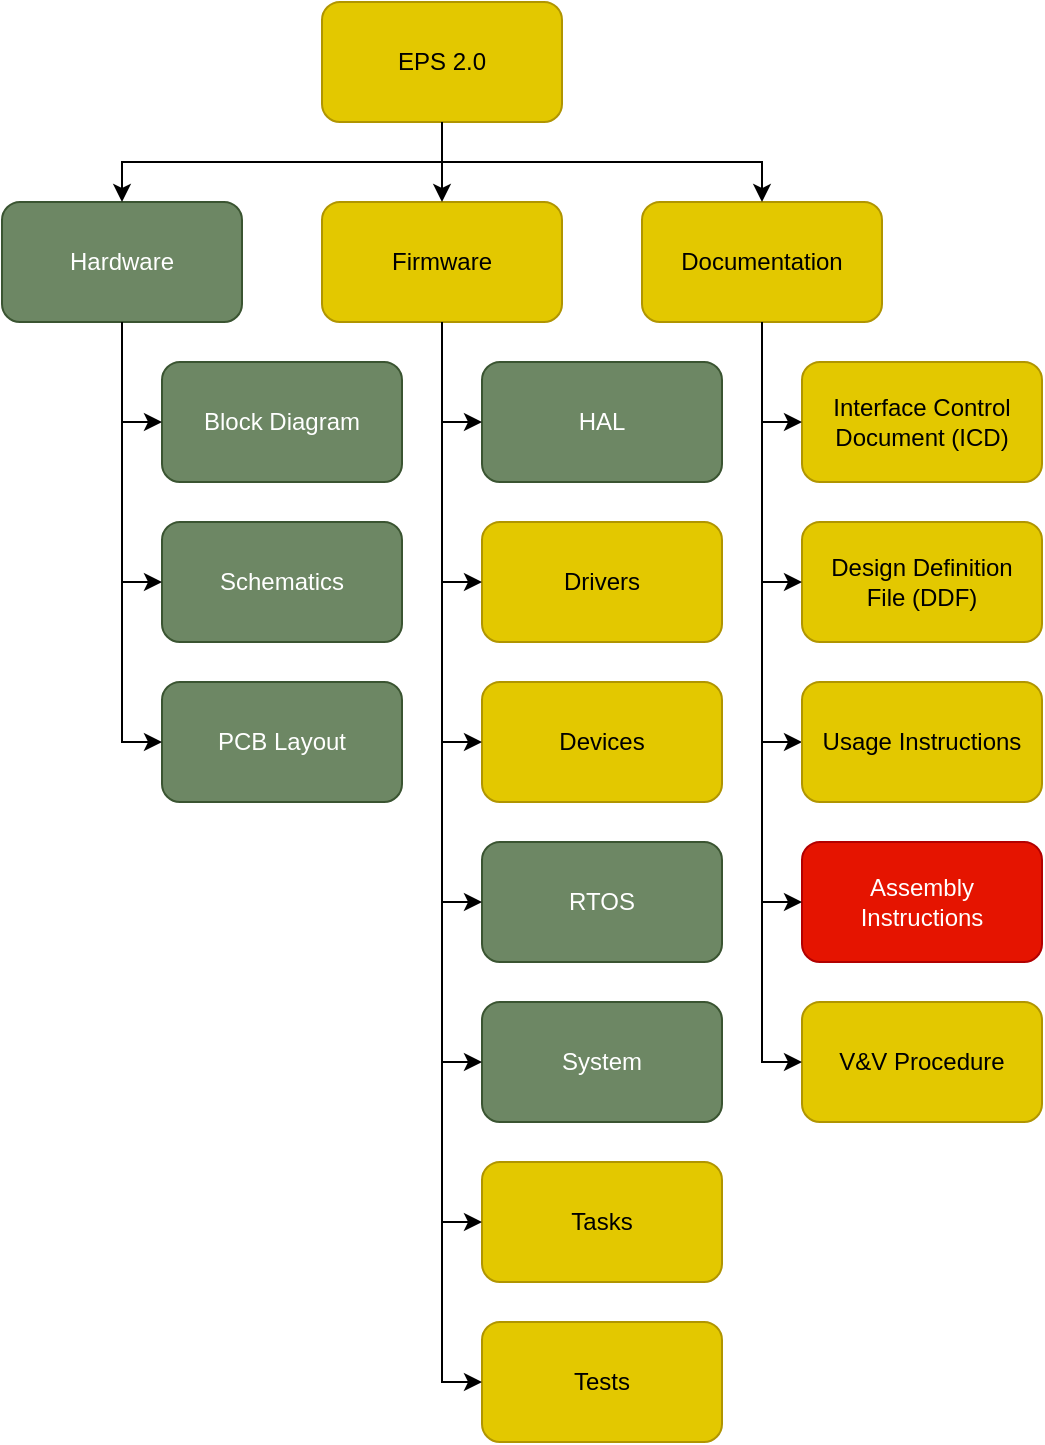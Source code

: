 <mxfile version="16.5.1" type="device"><diagram id="4dr5Hj_RP-3o1C2o8Qpe" name="Page-1"><mxGraphModel dx="1185" dy="728" grid="1" gridSize="10" guides="1" tooltips="1" connect="1" arrows="1" fold="1" page="1" pageScale="1" pageWidth="3300" pageHeight="2339" math="0" shadow="0"><root><mxCell id="0"/><mxCell id="1" parent="0"/><mxCell id="I_dsRKIhCdTK2f9Yp5_z-2" value="EPS 2.0" style="rounded=1;whiteSpace=wrap;html=1;fillColor=#e3c800;fontColor=#000000;strokeColor=#B09500;" parent="1" vertex="1"><mxGeometry x="280" y="300" width="120" height="60" as="geometry"/></mxCell><mxCell id="I_dsRKIhCdTK2f9Yp5_z-3" value="Hardware" style="rounded=1;whiteSpace=wrap;html=1;fillColor=#6d8764;fontColor=#ffffff;strokeColor=#3A5431;" parent="1" vertex="1"><mxGeometry x="120" y="400" width="120" height="60" as="geometry"/></mxCell><mxCell id="I_dsRKIhCdTK2f9Yp5_z-4" value="Firmware" style="rounded=1;whiteSpace=wrap;html=1;fillColor=#e3c800;fontColor=#000000;strokeColor=#B09500;" parent="1" vertex="1"><mxGeometry x="280" y="400" width="120" height="60" as="geometry"/></mxCell><mxCell id="I_dsRKIhCdTK2f9Yp5_z-5" value="Documentation" style="rounded=1;whiteSpace=wrap;html=1;fillColor=#e3c800;fontColor=#000000;strokeColor=#B09500;" parent="1" vertex="1"><mxGeometry x="440" y="400" width="120" height="60" as="geometry"/></mxCell><mxCell id="I_dsRKIhCdTK2f9Yp5_z-9" value="" style="endArrow=classic;html=1;rounded=0;exitX=0.5;exitY=1;exitDx=0;exitDy=0;entryX=0.5;entryY=0;entryDx=0;entryDy=0;" parent="1" source="I_dsRKIhCdTK2f9Yp5_z-2" target="I_dsRKIhCdTK2f9Yp5_z-4" edge="1"><mxGeometry width="50" height="50" relative="1" as="geometry"><mxPoint x="510" y="360" as="sourcePoint"/><mxPoint x="560" y="310" as="targetPoint"/></mxGeometry></mxCell><mxCell id="I_dsRKIhCdTK2f9Yp5_z-10" value="" style="endArrow=classic;html=1;rounded=0;entryX=0.5;entryY=0;entryDx=0;entryDy=0;exitX=0.5;exitY=1;exitDx=0;exitDy=0;" parent="1" source="I_dsRKIhCdTK2f9Yp5_z-2" target="I_dsRKIhCdTK2f9Yp5_z-3" edge="1"><mxGeometry width="50" height="50" relative="1" as="geometry"><mxPoint x="500" y="380" as="sourcePoint"/><mxPoint x="550" y="330" as="targetPoint"/><Array as="points"><mxPoint x="340" y="380"/><mxPoint x="180" y="380"/></Array></mxGeometry></mxCell><mxCell id="I_dsRKIhCdTK2f9Yp5_z-11" value="" style="endArrow=classic;html=1;rounded=0;exitX=0.5;exitY=1;exitDx=0;exitDy=0;entryX=0.5;entryY=0;entryDx=0;entryDy=0;" parent="1" source="I_dsRKIhCdTK2f9Yp5_z-2" target="I_dsRKIhCdTK2f9Yp5_z-5" edge="1"><mxGeometry width="50" height="50" relative="1" as="geometry"><mxPoint x="580" y="360" as="sourcePoint"/><mxPoint x="630" y="310" as="targetPoint"/><Array as="points"><mxPoint x="340" y="380"/><mxPoint x="500" y="380"/></Array></mxGeometry></mxCell><mxCell id="gBIr1H4oYNi3r7a7pDzt-1" value="Interface Control&lt;br&gt;Document (ICD)" style="rounded=1;whiteSpace=wrap;html=1;fillColor=#e3c800;fontColor=#000000;strokeColor=#B09500;" parent="1" vertex="1"><mxGeometry x="520" y="480" width="120" height="60" as="geometry"/></mxCell><mxCell id="gBIr1H4oYNi3r7a7pDzt-2" value="Design Definition&lt;br&gt;File (DDF)" style="rounded=1;whiteSpace=wrap;html=1;fillColor=#e3c800;fontColor=#000000;strokeColor=#B09500;" parent="1" vertex="1"><mxGeometry x="520" y="560" width="120" height="60" as="geometry"/></mxCell><mxCell id="gBIr1H4oYNi3r7a7pDzt-3" value="Block Diagram" style="rounded=1;whiteSpace=wrap;html=1;fillColor=#6d8764;fontColor=#ffffff;strokeColor=#3A5431;" parent="1" vertex="1"><mxGeometry x="200" y="480" width="120" height="60" as="geometry"/></mxCell><mxCell id="gBIr1H4oYNi3r7a7pDzt-4" value="Schematics" style="rounded=1;whiteSpace=wrap;html=1;fillColor=#6d8764;fontColor=#ffffff;strokeColor=#3A5431;" parent="1" vertex="1"><mxGeometry x="200" y="560" width="120" height="60" as="geometry"/></mxCell><mxCell id="gBIr1H4oYNi3r7a7pDzt-5" value="PCB Layout" style="rounded=1;whiteSpace=wrap;html=1;fillColor=#6d8764;fontColor=#ffffff;strokeColor=#3A5431;" parent="1" vertex="1"><mxGeometry x="200" y="640" width="120" height="60" as="geometry"/></mxCell><mxCell id="gBIr1H4oYNi3r7a7pDzt-6" value="" style="endArrow=classic;html=1;rounded=0;entryX=0;entryY=0.5;entryDx=0;entryDy=0;exitX=0.5;exitY=1;exitDx=0;exitDy=0;" parent="1" source="I_dsRKIhCdTK2f9Yp5_z-3" target="gBIr1H4oYNi3r7a7pDzt-3" edge="1"><mxGeometry width="50" height="50" relative="1" as="geometry"><mxPoint x="40" y="580" as="sourcePoint"/><mxPoint x="90" y="530" as="targetPoint"/><Array as="points"><mxPoint x="180" y="510"/></Array></mxGeometry></mxCell><mxCell id="gBIr1H4oYNi3r7a7pDzt-7" value="" style="endArrow=classic;html=1;rounded=0;entryX=0;entryY=0.5;entryDx=0;entryDy=0;exitX=0.5;exitY=1;exitDx=0;exitDy=0;" parent="1" source="I_dsRKIhCdTK2f9Yp5_z-3" target="gBIr1H4oYNi3r7a7pDzt-4" edge="1"><mxGeometry width="50" height="50" relative="1" as="geometry"><mxPoint x="70" y="610" as="sourcePoint"/><mxPoint x="120" y="560" as="targetPoint"/><Array as="points"><mxPoint x="180" y="590"/></Array></mxGeometry></mxCell><mxCell id="gBIr1H4oYNi3r7a7pDzt-8" value="" style="endArrow=classic;html=1;rounded=0;entryX=0;entryY=0.5;entryDx=0;entryDy=0;exitX=0.5;exitY=1;exitDx=0;exitDy=0;" parent="1" source="I_dsRKIhCdTK2f9Yp5_z-3" target="gBIr1H4oYNi3r7a7pDzt-5" edge="1"><mxGeometry width="50" height="50" relative="1" as="geometry"><mxPoint x="30" y="690" as="sourcePoint"/><mxPoint x="80" y="640" as="targetPoint"/><Array as="points"><mxPoint x="180" y="670"/></Array></mxGeometry></mxCell><mxCell id="gBIr1H4oYNi3r7a7pDzt-9" value="HAL" style="rounded=1;whiteSpace=wrap;html=1;fillColor=#6d8764;fontColor=#ffffff;strokeColor=#3A5431;" parent="1" vertex="1"><mxGeometry x="360" y="480" width="120" height="60" as="geometry"/></mxCell><mxCell id="gBIr1H4oYNi3r7a7pDzt-10" value="Drivers" style="rounded=1;whiteSpace=wrap;html=1;fillColor=#e3c800;fontColor=#000000;strokeColor=#B09500;" parent="1" vertex="1"><mxGeometry x="360" y="560" width="120" height="60" as="geometry"/></mxCell><mxCell id="gBIr1H4oYNi3r7a7pDzt-11" value="Devices" style="rounded=1;whiteSpace=wrap;html=1;fillColor=#e3c800;fontColor=#000000;strokeColor=#B09500;" parent="1" vertex="1"><mxGeometry x="360" y="640" width="120" height="60" as="geometry"/></mxCell><mxCell id="gBIr1H4oYNi3r7a7pDzt-12" value="RTOS" style="rounded=1;whiteSpace=wrap;html=1;fillColor=#6d8764;fontColor=#ffffff;strokeColor=#3A5431;" parent="1" vertex="1"><mxGeometry x="360" y="720" width="120" height="60" as="geometry"/></mxCell><mxCell id="gBIr1H4oYNi3r7a7pDzt-13" value="System" style="rounded=1;whiteSpace=wrap;html=1;fillColor=#6d8764;fontColor=#ffffff;strokeColor=#3A5431;" parent="1" vertex="1"><mxGeometry x="360" y="800" width="120" height="60" as="geometry"/></mxCell><mxCell id="gBIr1H4oYNi3r7a7pDzt-14" value="Tasks" style="rounded=1;whiteSpace=wrap;html=1;fillColor=#e3c800;fontColor=#000000;strokeColor=#B09500;" parent="1" vertex="1"><mxGeometry x="360" y="880" width="120" height="60" as="geometry"/></mxCell><mxCell id="gBIr1H4oYNi3r7a7pDzt-15" value="Tests" style="rounded=1;whiteSpace=wrap;html=1;fillColor=#e3c800;fontColor=#000000;strokeColor=#B09500;" parent="1" vertex="1"><mxGeometry x="360" y="960" width="120" height="60" as="geometry"/></mxCell><mxCell id="gBIr1H4oYNi3r7a7pDzt-16" value="" style="endArrow=classic;html=1;rounded=0;entryX=0;entryY=0.5;entryDx=0;entryDy=0;exitX=0.5;exitY=1;exitDx=0;exitDy=0;" parent="1" edge="1"><mxGeometry width="50" height="50" relative="1" as="geometry"><mxPoint x="340" y="460" as="sourcePoint"/><mxPoint x="360" y="510" as="targetPoint"/><Array as="points"><mxPoint x="340" y="510"/></Array></mxGeometry></mxCell><mxCell id="gBIr1H4oYNi3r7a7pDzt-17" value="" style="endArrow=classic;html=1;rounded=0;entryX=0;entryY=0.5;entryDx=0;entryDy=0;exitX=0.5;exitY=1;exitDx=0;exitDy=0;" parent="1" edge="1"><mxGeometry width="50" height="50" relative="1" as="geometry"><mxPoint x="340" y="460" as="sourcePoint"/><mxPoint x="360" y="590" as="targetPoint"/><Array as="points"><mxPoint x="340" y="590"/></Array></mxGeometry></mxCell><mxCell id="gBIr1H4oYNi3r7a7pDzt-18" value="" style="endArrow=classic;html=1;rounded=0;entryX=0;entryY=0.5;entryDx=0;entryDy=0;exitX=0.5;exitY=1;exitDx=0;exitDy=0;" parent="1" edge="1"><mxGeometry width="50" height="50" relative="1" as="geometry"><mxPoint x="340" y="460" as="sourcePoint"/><mxPoint x="360" y="670" as="targetPoint"/><Array as="points"><mxPoint x="340" y="670"/></Array></mxGeometry></mxCell><mxCell id="gBIr1H4oYNi3r7a7pDzt-19" value="" style="endArrow=classic;html=1;rounded=0;entryX=0;entryY=0.5;entryDx=0;entryDy=0;" parent="1" target="gBIr1H4oYNi3r7a7pDzt-12" edge="1"><mxGeometry width="50" height="50" relative="1" as="geometry"><mxPoint x="340" y="460" as="sourcePoint"/><mxPoint x="260" y="750" as="targetPoint"/><Array as="points"><mxPoint x="340" y="750"/></Array></mxGeometry></mxCell><mxCell id="gBIr1H4oYNi3r7a7pDzt-20" value="" style="endArrow=classic;html=1;rounded=0;entryX=0;entryY=0.5;entryDx=0;entryDy=0;exitX=0.5;exitY=1;exitDx=0;exitDy=0;" parent="1" source="I_dsRKIhCdTK2f9Yp5_z-4" target="gBIr1H4oYNi3r7a7pDzt-13" edge="1"><mxGeometry width="50" height="50" relative="1" as="geometry"><mxPoint x="150" y="800" as="sourcePoint"/><mxPoint x="200" y="750" as="targetPoint"/><Array as="points"><mxPoint x="340" y="830"/></Array></mxGeometry></mxCell><mxCell id="gBIr1H4oYNi3r7a7pDzt-21" value="" style="endArrow=classic;html=1;rounded=0;entryX=0;entryY=0.5;entryDx=0;entryDy=0;exitX=0.5;exitY=1;exitDx=0;exitDy=0;" parent="1" source="I_dsRKIhCdTK2f9Yp5_z-4" target="gBIr1H4oYNi3r7a7pDzt-14" edge="1"><mxGeometry width="50" height="50" relative="1" as="geometry"><mxPoint x="260" y="740" as="sourcePoint"/><mxPoint x="200" y="880" as="targetPoint"/><Array as="points"><mxPoint x="340" y="910"/></Array></mxGeometry></mxCell><mxCell id="gBIr1H4oYNi3r7a7pDzt-22" value="" style="endArrow=classic;html=1;rounded=0;entryX=0;entryY=0.5;entryDx=0;entryDy=0;exitX=0.5;exitY=1;exitDx=0;exitDy=0;" parent="1" source="I_dsRKIhCdTK2f9Yp5_z-4" target="gBIr1H4oYNi3r7a7pDzt-15" edge="1"><mxGeometry width="50" height="50" relative="1" as="geometry"><mxPoint x="220" y="780" as="sourcePoint"/><mxPoint x="190" y="970" as="targetPoint"/><Array as="points"><mxPoint x="340" y="990"/></Array></mxGeometry></mxCell><mxCell id="gBIr1H4oYNi3r7a7pDzt-23" value="" style="endArrow=classic;html=1;rounded=0;exitX=0.5;exitY=1;exitDx=0;exitDy=0;entryX=0;entryY=0.5;entryDx=0;entryDy=0;" parent="1" source="I_dsRKIhCdTK2f9Yp5_z-5" target="gBIr1H4oYNi3r7a7pDzt-1" edge="1"><mxGeometry width="50" height="50" relative="1" as="geometry"><mxPoint x="610" y="480" as="sourcePoint"/><mxPoint x="660" y="430" as="targetPoint"/><Array as="points"><mxPoint x="500" y="510"/></Array></mxGeometry></mxCell><mxCell id="gBIr1H4oYNi3r7a7pDzt-26" value="" style="endArrow=classic;html=1;rounded=0;entryX=0;entryY=0.5;entryDx=0;entryDy=0;exitX=0.5;exitY=1;exitDx=0;exitDy=0;" parent="1" edge="1"><mxGeometry width="50" height="50" relative="1" as="geometry"><mxPoint x="500" y="460" as="sourcePoint"/><mxPoint x="520" y="590" as="targetPoint"/><Array as="points"><mxPoint x="500" y="590"/></Array></mxGeometry></mxCell><mxCell id="gBIr1H4oYNi3r7a7pDzt-27" value="Assembly&lt;br&gt;Instructions" style="rounded=1;whiteSpace=wrap;html=1;fillColor=#e51400;fontColor=#ffffff;strokeColor=#B20000;" parent="1" vertex="1"><mxGeometry x="520" y="720" width="120" height="60" as="geometry"/></mxCell><mxCell id="gBIr1H4oYNi3r7a7pDzt-30" value="" style="endArrow=classic;html=1;rounded=0;entryX=0;entryY=0.5;entryDx=0;entryDy=0;exitX=0.5;exitY=1;exitDx=0;exitDy=0;" parent="1" edge="1"><mxGeometry width="50" height="50" relative="1" as="geometry"><mxPoint x="500" y="460" as="sourcePoint"/><mxPoint x="520" y="670" as="targetPoint"/><Array as="points"><mxPoint x="500" y="670"/></Array></mxGeometry></mxCell><mxCell id="gBIr1H4oYNi3r7a7pDzt-31" value="V&amp;amp;V Procedure" style="rounded=1;whiteSpace=wrap;html=1;fillColor=#e3c800;fontColor=#000000;strokeColor=#B09500;" parent="1" vertex="1"><mxGeometry x="520" y="800" width="120" height="60" as="geometry"/></mxCell><mxCell id="gBIr1H4oYNi3r7a7pDzt-32" value="" style="endArrow=classic;html=1;rounded=0;entryX=0;entryY=0.5;entryDx=0;entryDy=0;" parent="1" edge="1"><mxGeometry width="50" height="50" relative="1" as="geometry"><mxPoint x="500" y="460" as="sourcePoint"/><mxPoint x="520" y="750" as="targetPoint"/><Array as="points"><mxPoint x="500" y="750"/></Array></mxGeometry></mxCell><mxCell id="AFAsDcekb4bukutt0bQV-1" value="Usage Instructions" style="rounded=1;whiteSpace=wrap;html=1;fillColor=#e3c800;fontColor=#000000;strokeColor=#B09500;" vertex="1" parent="1"><mxGeometry x="520" y="640" width="120" height="60" as="geometry"/></mxCell><mxCell id="AFAsDcekb4bukutt0bQV-2" value="" style="endArrow=classic;html=1;rounded=0;entryX=0;entryY=0.5;entryDx=0;entryDy=0;exitX=0.5;exitY=1;exitDx=0;exitDy=0;" edge="1" parent="1"><mxGeometry width="50" height="50" relative="1" as="geometry"><mxPoint x="500" y="460" as="sourcePoint"/><mxPoint x="520" y="830" as="targetPoint"/><Array as="points"><mxPoint x="500" y="830"/></Array></mxGeometry></mxCell></root></mxGraphModel></diagram></mxfile>